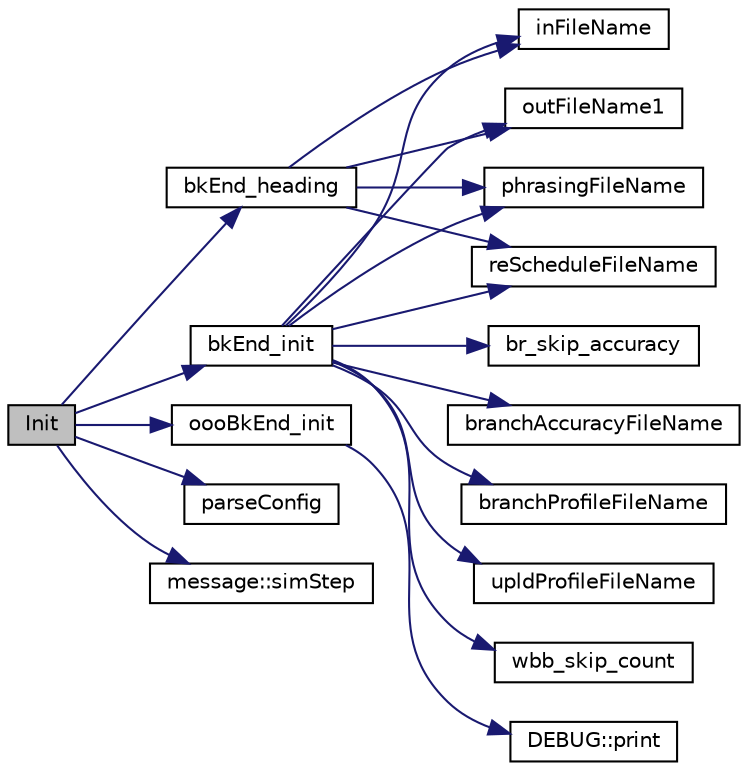 digraph G
{
  edge [fontname="Helvetica",fontsize="10",labelfontname="Helvetica",labelfontsize="10"];
  node [fontname="Helvetica",fontsize="10",shape=record];
  rankdir=LR;
  Node1 [label="Init",height=0.2,width=0.4,color="black", fillcolor="grey75", style="filled" fontcolor="black"];
  Node1 -> Node2 [color="midnightblue",fontsize="10",style="solid",fontname="Helvetica"];
  Node2 [label="bkEnd_heading",height=0.2,width=0.4,color="black", fillcolor="white", style="filled",URL="$bkEnd_8cpp.html#aa41656fd1e95e4bdc43191b18dfd8102"];
  Node2 -> Node3 [color="midnightblue",fontsize="10",style="solid",fontname="Helvetica"];
  Node3 [label="inFileName",height=0.2,width=0.4,color="black", fillcolor="white", style="filled",URL="$bkEnd_8cpp.html#a4bdab479a34b2695251fda1824813fbc"];
  Node2 -> Node4 [color="midnightblue",fontsize="10",style="solid",fontname="Helvetica"];
  Node4 [label="outFileName1",height=0.2,width=0.4,color="black", fillcolor="white", style="filled",URL="$bkEnd_8cpp.html#a4cf2d67fd505b560c46cfc3386bdab9a"];
  Node2 -> Node5 [color="midnightblue",fontsize="10",style="solid",fontname="Helvetica"];
  Node5 [label="phrasingFileName",height=0.2,width=0.4,color="black", fillcolor="white", style="filled",URL="$bkEnd_8cpp.html#a263d48d5587cc05b4b3c9fe77bf86fe8"];
  Node2 -> Node6 [color="midnightblue",fontsize="10",style="solid",fontname="Helvetica"];
  Node6 [label="reScheduleFileName",height=0.2,width=0.4,color="black", fillcolor="white", style="filled",URL="$bkEnd_8cpp.html#a8a7960f44b590e5ca0e8cc8273f64dd4"];
  Node1 -> Node7 [color="midnightblue",fontsize="10",style="solid",fontname="Helvetica"];
  Node7 [label="bkEnd_init",height=0.2,width=0.4,color="black", fillcolor="white", style="filled",URL="$bkEnd_8cpp.html#a2610cc7850729dad55450e26627d78ae"];
  Node7 -> Node8 [color="midnightblue",fontsize="10",style="solid",fontname="Helvetica"];
  Node8 [label="br_skip_accuracy",height=0.2,width=0.4,color="black", fillcolor="white", style="filled",URL="$bkEnd_8cpp.html#a284d05841cccaebd1aa53c032d756d5a"];
  Node7 -> Node9 [color="midnightblue",fontsize="10",style="solid",fontname="Helvetica"];
  Node9 [label="branchAccuracyFileName",height=0.2,width=0.4,color="black", fillcolor="white", style="filled",URL="$bkEnd_8cpp.html#a0734fb039a0e7c39dbb26942683ee2e6"];
  Node7 -> Node10 [color="midnightblue",fontsize="10",style="solid",fontname="Helvetica"];
  Node10 [label="branchProfileFileName",height=0.2,width=0.4,color="black", fillcolor="white", style="filled",URL="$bkEnd_8cpp.html#a9302c3259f5dfab8bec5c1b4f4e8f52f"];
  Node7 -> Node3 [color="midnightblue",fontsize="10",style="solid",fontname="Helvetica"];
  Node7 -> Node4 [color="midnightblue",fontsize="10",style="solid",fontname="Helvetica"];
  Node7 -> Node5 [color="midnightblue",fontsize="10",style="solid",fontname="Helvetica"];
  Node7 -> Node6 [color="midnightblue",fontsize="10",style="solid",fontname="Helvetica"];
  Node7 -> Node11 [color="midnightblue",fontsize="10",style="solid",fontname="Helvetica"];
  Node11 [label="upldProfileFileName",height=0.2,width=0.4,color="black", fillcolor="white", style="filled",URL="$bkEnd_8cpp.html#afff51beec397710490f251f8e36fc167"];
  Node7 -> Node12 [color="midnightblue",fontsize="10",style="solid",fontname="Helvetica"];
  Node12 [label="wbb_skip_count",height=0.2,width=0.4,color="black", fillcolor="white", style="filled",URL="$bkEnd_8cpp.html#a26c1e64683b2450f033b67ba14be8a97"];
  Node1 -> Node13 [color="midnightblue",fontsize="10",style="solid",fontname="Helvetica"];
  Node13 [label="oooBkEnd_init",height=0.2,width=0.4,color="black", fillcolor="white", style="filled",URL="$oooBkEnd_8cpp.html#a310255971234b2af81175fcc914422d5"];
  Node13 -> Node14 [color="midnightblue",fontsize="10",style="solid",fontname="Helvetica"];
  Node14 [label="DEBUG::print",height=0.2,width=0.4,color="black", fillcolor="white", style="filled",URL="$classDEBUG.html#ab38f086785f7239084b735007297078a"];
  Node1 -> Node15 [color="midnightblue",fontsize="10",style="solid",fontname="Helvetica"];
  Node15 [label="parseConfig",height=0.2,width=0.4,color="black", fillcolor="white", style="filled",URL="$pars_8cpp.html#a0269e469bbd12d528db5073402dd6c4e"];
  Node1 -> Node16 [color="midnightblue",fontsize="10",style="solid",fontname="Helvetica"];
  Node16 [label="message::simStep",height=0.2,width=0.4,color="black", fillcolor="white", style="filled",URL="$classmessage.html#a39109936b8ee8b1fd569cf1212c15aeb"];
}
